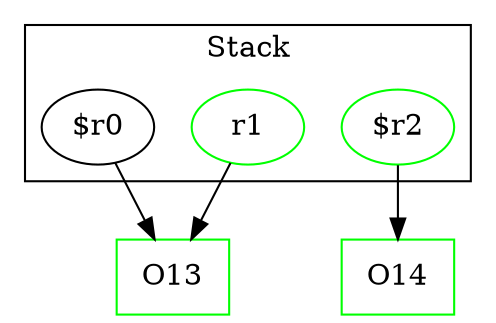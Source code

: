 digraph sample {
  rankDir="LR";
  subgraph cluster_0 {
    label="Stack"
    "r1"; "$r2"; "$r0"; 
  }
  "r1" -> { O13 };
  "$r2" -> { O14 };
  "$r0" -> { O13 };
  O13[shape=box];
  O14[shape=box];
  "r1"[color="green"];
  O13[color="green"];
  "$r2"[color="green"];
  O14[color="green"];
}
